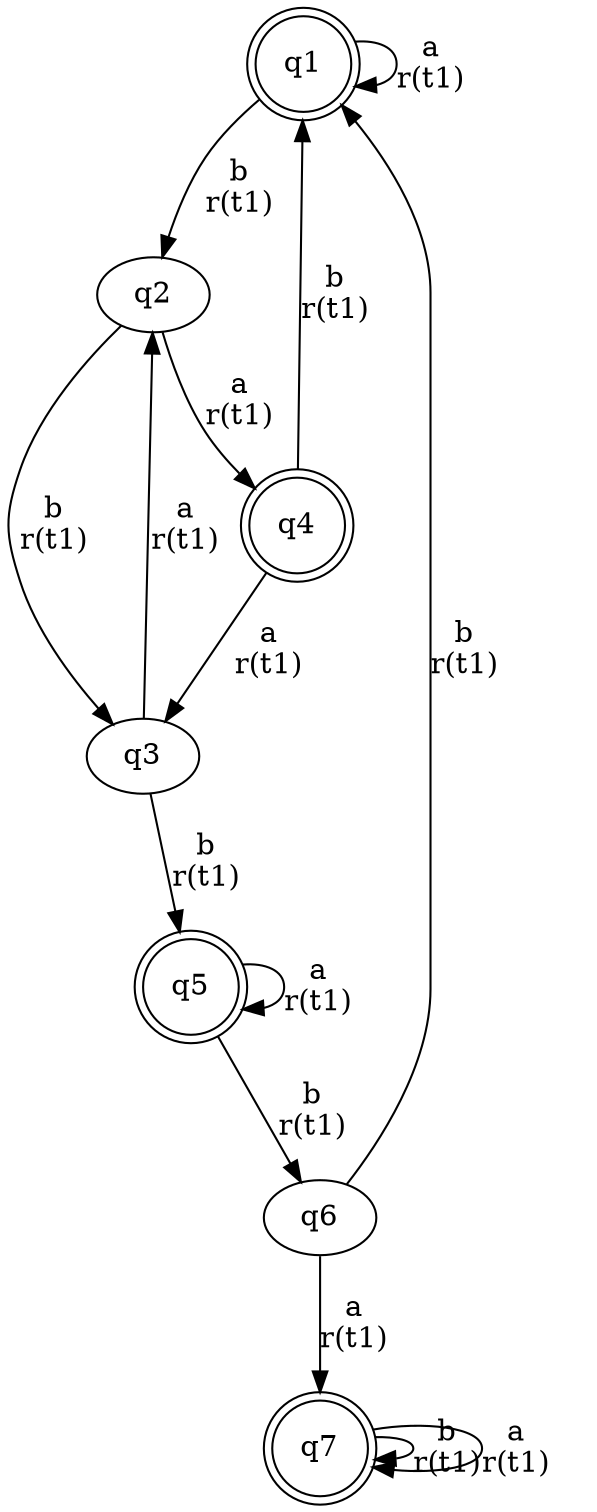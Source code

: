 digraph "tests_1/test6/solution301/solution" {
	q1[label=q1 shape=doublecircle]
	q2[label=q2]
	q3[label=q3]
	q5[label=q5 shape=doublecircle]
	q6[label=q6]
	q7[label=q7 shape=doublecircle]
	q4[label=q4 shape=doublecircle]
	q1 -> q2[label="b\nr(t1)\n"]
	q2 -> q3[label="b\nr(t1)\n"]
	q3 -> q5[label="b\nr(t1)\n"]
	q5 -> q6[label="b\nr(t1)\n"]
	q6 -> q1[label="b\nr(t1)\n"]
	q6 -> q7[label="a\nr(t1)\n"]
	q7 -> q7[label="b\nr(t1)\n"]
	q7 -> q7[label="a\nr(t1)\n"]
	q5 -> q5[label="a\nr(t1)\n"]
	q3 -> q2[label="a\nr(t1)\n"]
	q2 -> q4[label="a\nr(t1)\n"]
	q4 -> q1[label="b\nr(t1)\n"]
	q4 -> q3[label="a\nr(t1)\n"]
	q1 -> q1[label="a\nr(t1)\n"]
}
